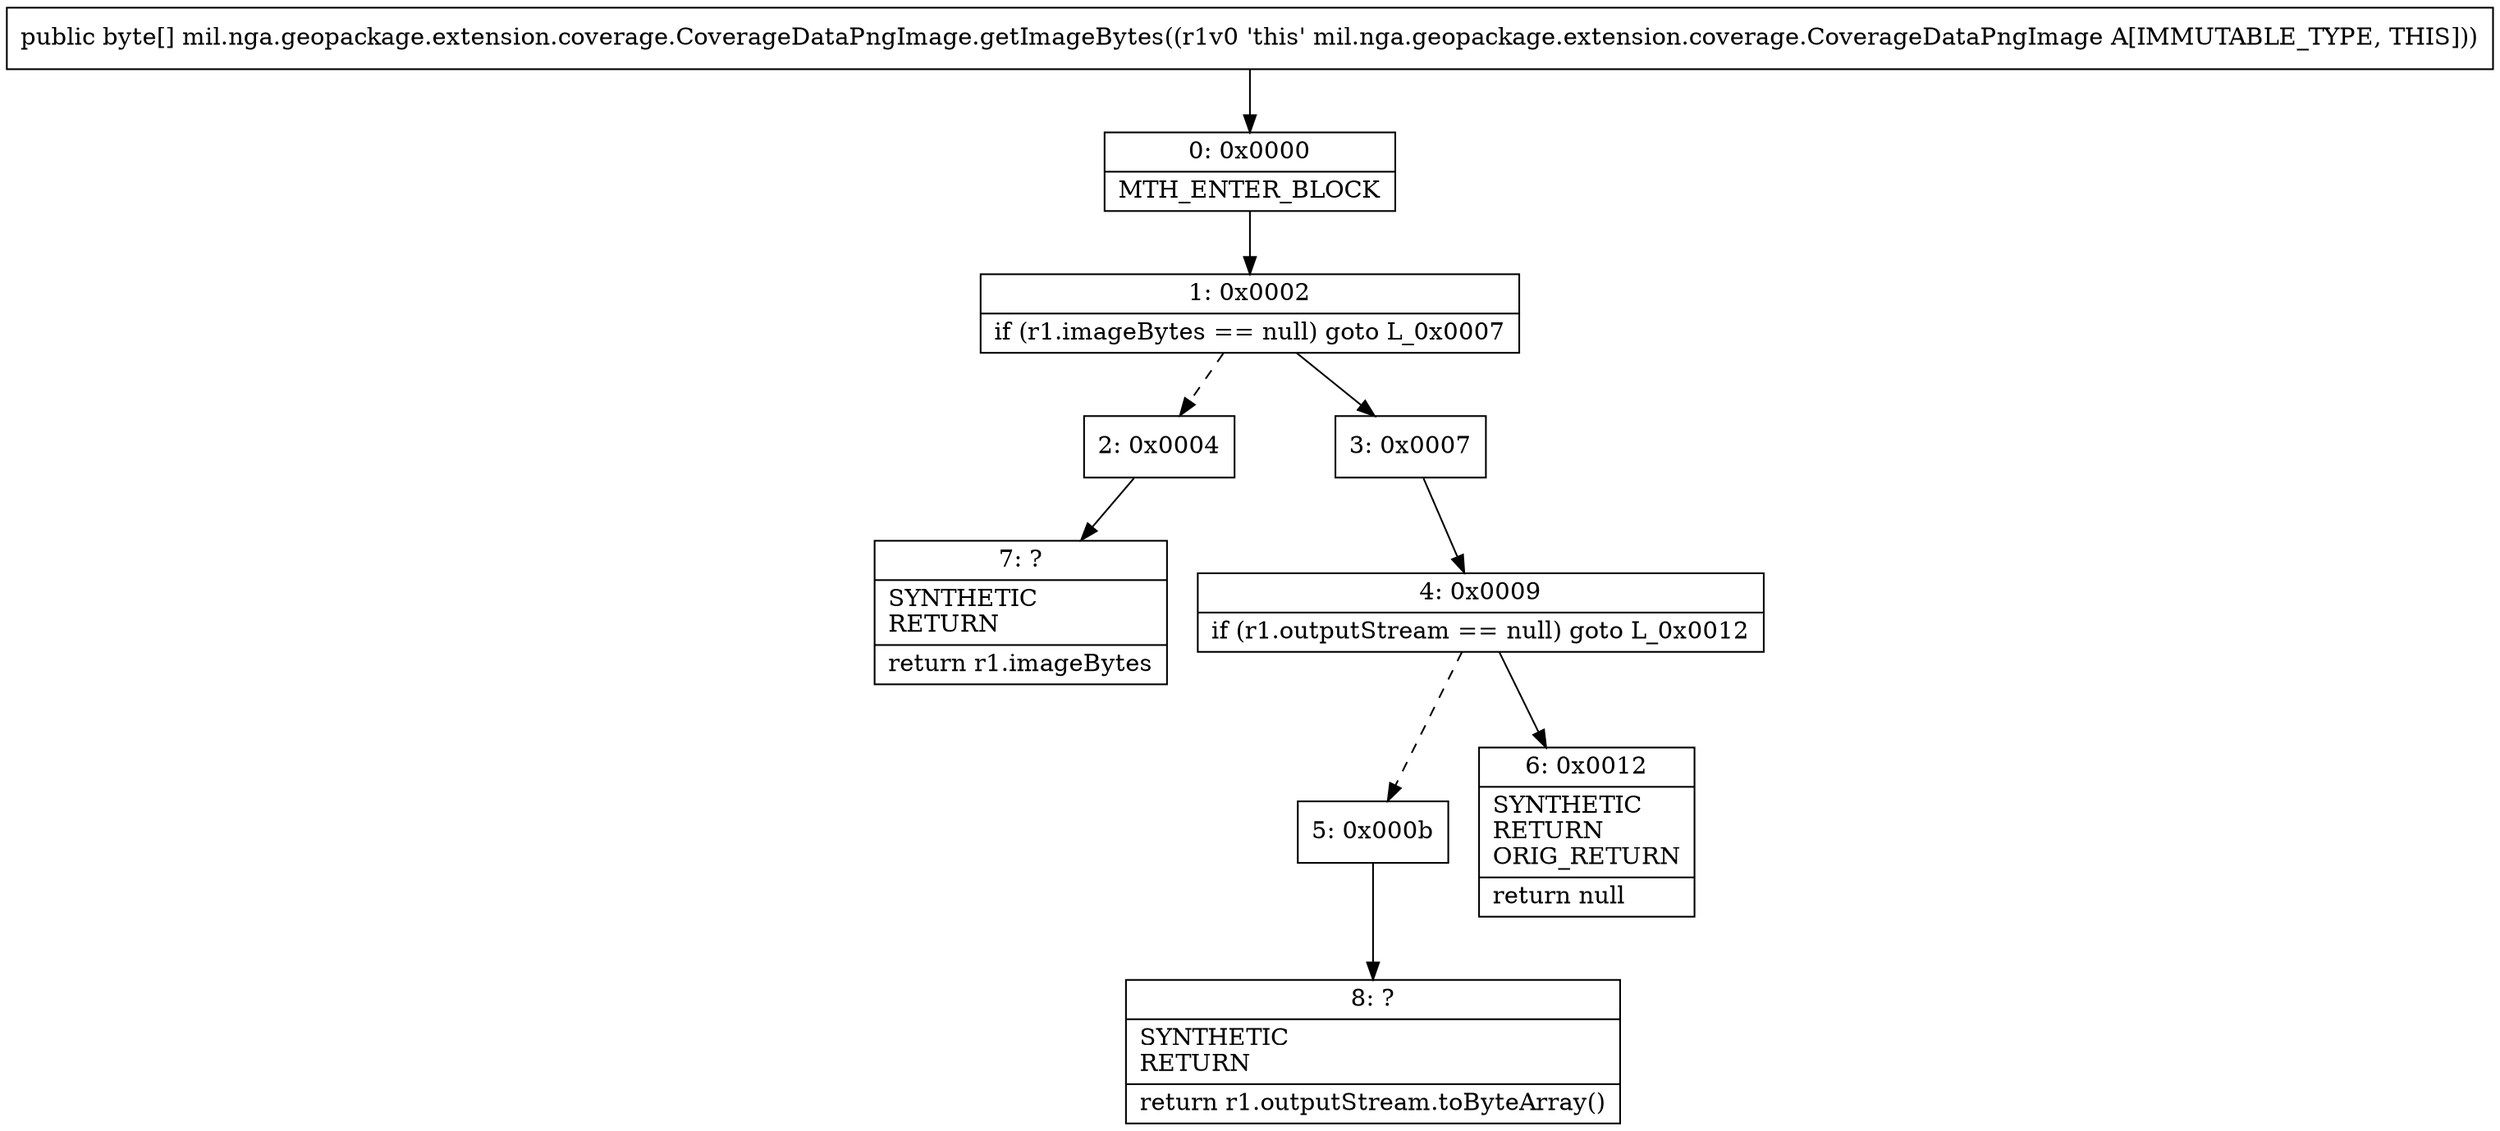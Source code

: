 digraph "CFG formil.nga.geopackage.extension.coverage.CoverageDataPngImage.getImageBytes()[B" {
Node_0 [shape=record,label="{0\:\ 0x0000|MTH_ENTER_BLOCK\l}"];
Node_1 [shape=record,label="{1\:\ 0x0002|if (r1.imageBytes == null) goto L_0x0007\l}"];
Node_2 [shape=record,label="{2\:\ 0x0004}"];
Node_3 [shape=record,label="{3\:\ 0x0007}"];
Node_4 [shape=record,label="{4\:\ 0x0009|if (r1.outputStream == null) goto L_0x0012\l}"];
Node_5 [shape=record,label="{5\:\ 0x000b}"];
Node_6 [shape=record,label="{6\:\ 0x0012|SYNTHETIC\lRETURN\lORIG_RETURN\l|return null\l}"];
Node_7 [shape=record,label="{7\:\ ?|SYNTHETIC\lRETURN\l|return r1.imageBytes\l}"];
Node_8 [shape=record,label="{8\:\ ?|SYNTHETIC\lRETURN\l|return r1.outputStream.toByteArray()\l}"];
MethodNode[shape=record,label="{public byte[] mil.nga.geopackage.extension.coverage.CoverageDataPngImage.getImageBytes((r1v0 'this' mil.nga.geopackage.extension.coverage.CoverageDataPngImage A[IMMUTABLE_TYPE, THIS])) }"];
MethodNode -> Node_0;
Node_0 -> Node_1;
Node_1 -> Node_2[style=dashed];
Node_1 -> Node_3;
Node_2 -> Node_7;
Node_3 -> Node_4;
Node_4 -> Node_5[style=dashed];
Node_4 -> Node_6;
Node_5 -> Node_8;
}

